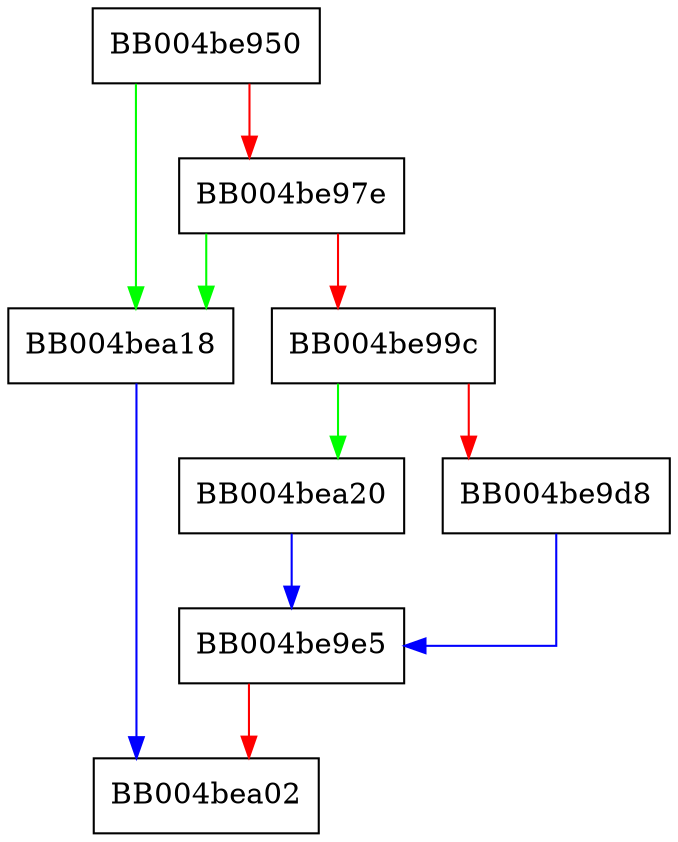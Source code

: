 digraph ossl_quic_stream_map_alloc {
  node [shape="box"];
  graph [splines=ortho];
  BB004be950 -> BB004bea18 [color="green"];
  BB004be950 -> BB004be97e [color="red"];
  BB004be97e -> BB004bea18 [color="green"];
  BB004be97e -> BB004be99c [color="red"];
  BB004be99c -> BB004bea20 [color="green"];
  BB004be99c -> BB004be9d8 [color="red"];
  BB004be9d8 -> BB004be9e5 [color="blue"];
  BB004be9e5 -> BB004bea02 [color="red"];
  BB004bea18 -> BB004bea02 [color="blue"];
  BB004bea20 -> BB004be9e5 [color="blue"];
}